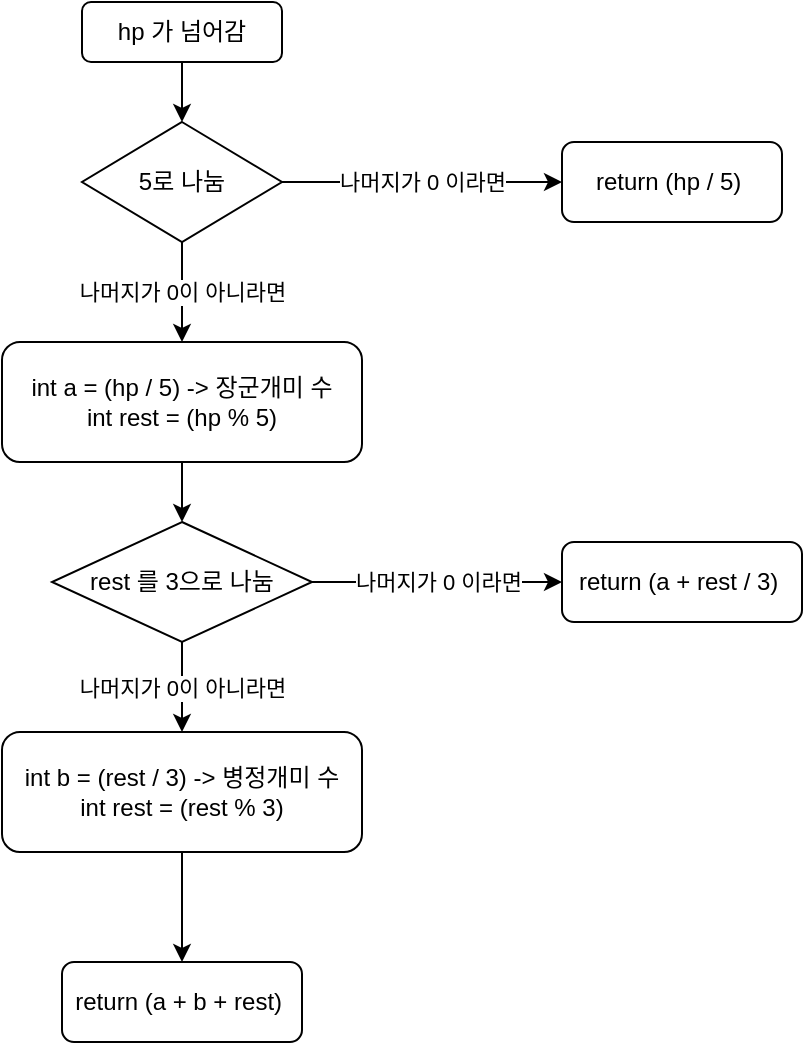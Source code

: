 <mxfile version="20.0.4" type="github">
  <diagram id="a7xZpFeFAtS09dnX8D9_" name="Page-1">
    <mxGraphModel dx="540" dy="948" grid="1" gridSize="10" guides="1" tooltips="1" connect="1" arrows="1" fold="1" page="1" pageScale="1" pageWidth="827" pageHeight="1169" math="0" shadow="0">
      <root>
        <mxCell id="0" />
        <mxCell id="1" parent="0" />
        <mxCell id="anuz5p6aTzrT_twI_euu-1" value="hp 가 넘어감" style="rounded=1;whiteSpace=wrap;html=1;" vertex="1" parent="1">
          <mxGeometry x="130" y="190" width="100" height="30" as="geometry" />
        </mxCell>
        <mxCell id="anuz5p6aTzrT_twI_euu-3" value="5로 나눔" style="rhombus;whiteSpace=wrap;html=1;" vertex="1" parent="1">
          <mxGeometry x="130" y="250" width="100" height="60" as="geometry" />
        </mxCell>
        <mxCell id="anuz5p6aTzrT_twI_euu-4" value="" style="endArrow=classic;html=1;rounded=0;exitX=0.5;exitY=1;exitDx=0;exitDy=0;entryX=0.5;entryY=0;entryDx=0;entryDy=0;" edge="1" parent="1" source="anuz5p6aTzrT_twI_euu-1" target="anuz5p6aTzrT_twI_euu-3">
          <mxGeometry width="50" height="50" relative="1" as="geometry">
            <mxPoint x="250" y="510" as="sourcePoint" />
            <mxPoint x="300" y="460" as="targetPoint" />
          </mxGeometry>
        </mxCell>
        <mxCell id="anuz5p6aTzrT_twI_euu-7" value="" style="endArrow=classic;html=1;rounded=0;exitX=1;exitY=0.5;exitDx=0;exitDy=0;" edge="1" parent="1" source="anuz5p6aTzrT_twI_euu-3" target="anuz5p6aTzrT_twI_euu-9">
          <mxGeometry relative="1" as="geometry">
            <mxPoint x="230" y="480" as="sourcePoint" />
            <mxPoint x="340" y="280" as="targetPoint" />
          </mxGeometry>
        </mxCell>
        <mxCell id="anuz5p6aTzrT_twI_euu-8" value="나머지가 0 이라면" style="edgeLabel;resizable=0;html=1;align=center;verticalAlign=middle;" connectable="0" vertex="1" parent="anuz5p6aTzrT_twI_euu-7">
          <mxGeometry relative="1" as="geometry" />
        </mxCell>
        <mxCell id="anuz5p6aTzrT_twI_euu-9" value="return (hp / 5)&amp;nbsp;" style="rounded=1;whiteSpace=wrap;html=1;" vertex="1" parent="1">
          <mxGeometry x="370" y="260" width="110" height="40" as="geometry" />
        </mxCell>
        <mxCell id="anuz5p6aTzrT_twI_euu-10" value="" style="endArrow=classic;html=1;rounded=0;exitX=0.5;exitY=1;exitDx=0;exitDy=0;entryX=0.5;entryY=0;entryDx=0;entryDy=0;" edge="1" parent="1" source="anuz5p6aTzrT_twI_euu-3" target="anuz5p6aTzrT_twI_euu-14">
          <mxGeometry relative="1" as="geometry">
            <mxPoint x="230" y="480" as="sourcePoint" />
            <mxPoint x="180" y="390" as="targetPoint" />
          </mxGeometry>
        </mxCell>
        <mxCell id="anuz5p6aTzrT_twI_euu-11" value="나머지가 0이 아니라면" style="edgeLabel;resizable=0;html=1;align=center;verticalAlign=middle;" connectable="0" vertex="1" parent="anuz5p6aTzrT_twI_euu-10">
          <mxGeometry relative="1" as="geometry" />
        </mxCell>
        <mxCell id="anuz5p6aTzrT_twI_euu-13" value="rest 를 3으로 나눔" style="rhombus;whiteSpace=wrap;html=1;" vertex="1" parent="1">
          <mxGeometry x="115" y="450" width="130" height="60" as="geometry" />
        </mxCell>
        <mxCell id="anuz5p6aTzrT_twI_euu-15" value="" style="edgeStyle=orthogonalEdgeStyle;rounded=0;orthogonalLoop=1;jettySize=auto;html=1;" edge="1" parent="1" source="anuz5p6aTzrT_twI_euu-14" target="anuz5p6aTzrT_twI_euu-13">
          <mxGeometry relative="1" as="geometry" />
        </mxCell>
        <mxCell id="anuz5p6aTzrT_twI_euu-14" value="int a = (hp / 5) -&amp;gt; 장군개미 수&lt;br&gt;int rest = (hp % 5)" style="rounded=1;whiteSpace=wrap;html=1;" vertex="1" parent="1">
          <mxGeometry x="90" y="360" width="180" height="60" as="geometry" />
        </mxCell>
        <mxCell id="anuz5p6aTzrT_twI_euu-19" value="" style="endArrow=classic;html=1;rounded=0;exitX=1;exitY=0.5;exitDx=0;exitDy=0;" edge="1" parent="1" source="anuz5p6aTzrT_twI_euu-13" target="anuz5p6aTzrT_twI_euu-24">
          <mxGeometry relative="1" as="geometry">
            <mxPoint x="230" y="470" as="sourcePoint" />
            <mxPoint x="380" y="480" as="targetPoint" />
          </mxGeometry>
        </mxCell>
        <mxCell id="anuz5p6aTzrT_twI_euu-20" value="나머지가 0 이라면" style="edgeLabel;resizable=0;html=1;align=center;verticalAlign=middle;" connectable="0" vertex="1" parent="anuz5p6aTzrT_twI_euu-19">
          <mxGeometry relative="1" as="geometry" />
        </mxCell>
        <mxCell id="anuz5p6aTzrT_twI_euu-21" value="" style="endArrow=classic;html=1;rounded=0;exitX=0.5;exitY=1;exitDx=0;exitDy=0;entryX=0.5;entryY=0;entryDx=0;entryDy=0;" edge="1" parent="1" source="anuz5p6aTzrT_twI_euu-13" target="anuz5p6aTzrT_twI_euu-23">
          <mxGeometry relative="1" as="geometry">
            <mxPoint x="230" y="470" as="sourcePoint" />
            <mxPoint x="180" y="550" as="targetPoint" />
          </mxGeometry>
        </mxCell>
        <mxCell id="anuz5p6aTzrT_twI_euu-22" value="나머지가 0이 아니라면" style="edgeLabel;resizable=0;html=1;align=center;verticalAlign=middle;" connectable="0" vertex="1" parent="anuz5p6aTzrT_twI_euu-21">
          <mxGeometry relative="1" as="geometry" />
        </mxCell>
        <mxCell id="anuz5p6aTzrT_twI_euu-23" value="int b = (rest / 3) -&amp;gt; 병정개미 수&lt;br&gt;int rest = (rest % 3)" style="rounded=1;whiteSpace=wrap;html=1;" vertex="1" parent="1">
          <mxGeometry x="90" y="555" width="180" height="60" as="geometry" />
        </mxCell>
        <mxCell id="anuz5p6aTzrT_twI_euu-24" value="return (a + rest / 3)&amp;nbsp;" style="rounded=1;whiteSpace=wrap;html=1;" vertex="1" parent="1">
          <mxGeometry x="370" y="460" width="120" height="40" as="geometry" />
        </mxCell>
        <mxCell id="anuz5p6aTzrT_twI_euu-32" value="" style="endArrow=classic;html=1;rounded=0;exitX=0.5;exitY=1;exitDx=0;exitDy=0;" edge="1" parent="1" source="anuz5p6aTzrT_twI_euu-23" target="anuz5p6aTzrT_twI_euu-34">
          <mxGeometry relative="1" as="geometry">
            <mxPoint x="230" y="470" as="sourcePoint" />
            <mxPoint x="180" y="650" as="targetPoint" />
          </mxGeometry>
        </mxCell>
        <mxCell id="anuz5p6aTzrT_twI_euu-34" value="return (a + b + rest)&amp;nbsp;" style="rounded=1;whiteSpace=wrap;html=1;" vertex="1" parent="1">
          <mxGeometry x="120" y="670" width="120" height="40" as="geometry" />
        </mxCell>
      </root>
    </mxGraphModel>
  </diagram>
</mxfile>
